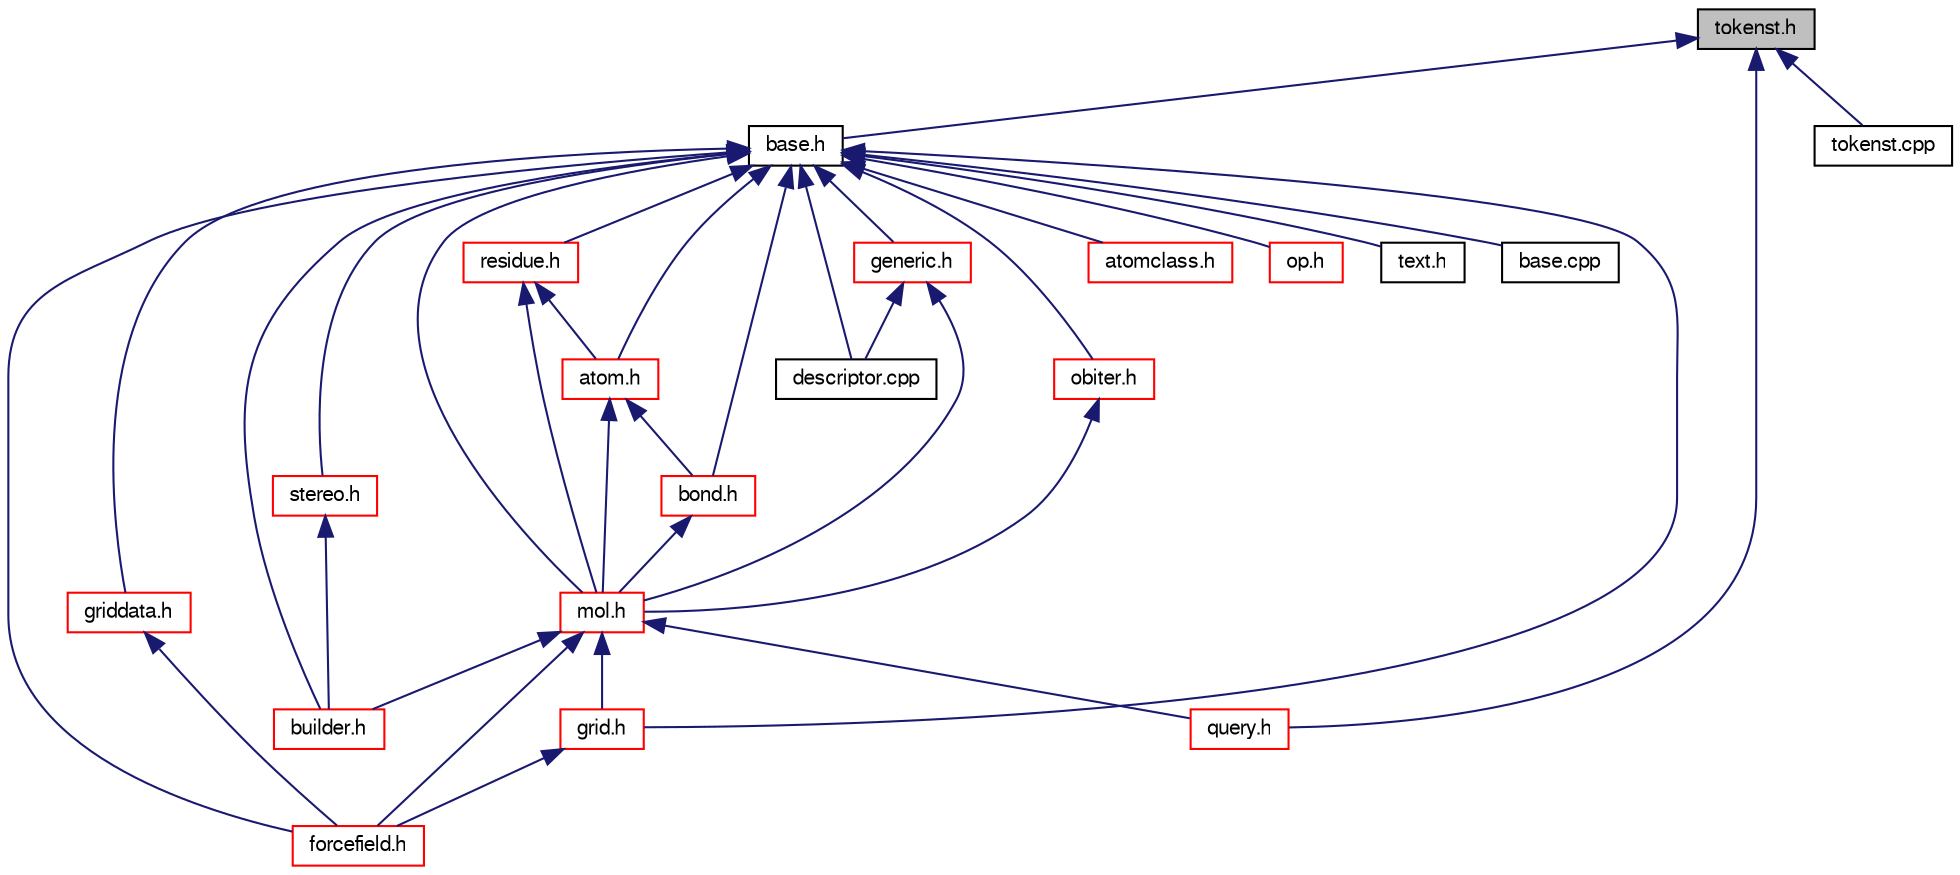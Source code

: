 digraph G
{
  edge [fontname="FreeSans",fontsize="10",labelfontname="FreeSans",labelfontsize="10"];
  node [fontname="FreeSans",fontsize="10",shape=record];
  Node1 [label="tokenst.h",height=0.2,width=0.4,color="black", fillcolor="grey75", style="filled" fontcolor="black"];
  Node1 -> Node2 [dir=back,color="midnightblue",fontsize="10",style="solid",fontname="FreeSans"];
  Node2 [label="base.h",height=0.2,width=0.4,color="black", fillcolor="white", style="filled",URL="$base_8h.shtml",tooltip="Base classes to build a graph."];
  Node2 -> Node3 [dir=back,color="midnightblue",fontsize="10",style="solid",fontname="FreeSans"];
  Node3 [label="atom.h",height=0.2,width=0.4,color="red", fillcolor="white", style="filled",URL="$atom_8h.shtml",tooltip="Handle atoms."];
  Node3 -> Node4 [dir=back,color="midnightblue",fontsize="10",style="solid",fontname="FreeSans"];
  Node4 [label="bond.h",height=0.2,width=0.4,color="red", fillcolor="white", style="filled",URL="$bond_8h.shtml",tooltip="Handle bonds."];
  Node4 -> Node5 [dir=back,color="midnightblue",fontsize="10",style="solid",fontname="FreeSans"];
  Node5 [label="mol.h",height=0.2,width=0.4,color="red", fillcolor="white", style="filled",URL="$mol_8h.shtml",tooltip="Handle molecules. Declarations of OBMol, OBAtom, OBBond, OBResidue. (the main header..."];
  Node5 -> Node6 [dir=back,color="midnightblue",fontsize="10",style="solid",fontname="FreeSans"];
  Node6 [label="builder.h",height=0.2,width=0.4,color="red", fillcolor="white", style="filled",URL="$builder_8h.shtml",tooltip="Class to build 3D structures."];
  Node5 -> Node7 [dir=back,color="midnightblue",fontsize="10",style="solid",fontname="FreeSans"];
  Node7 [label="forcefield.h",height=0.2,width=0.4,color="red", fillcolor="white", style="filled",URL="$forcefield_8h.shtml",tooltip="Handle forcefields."];
  Node5 -> Node8 [dir=back,color="midnightblue",fontsize="10",style="solid",fontname="FreeSans"];
  Node8 [label="grid.h",height=0.2,width=0.4,color="red", fillcolor="white", style="filled",URL="$grid_8h.shtml",tooltip="Handle grids of values."];
  Node8 -> Node7 [dir=back,color="midnightblue",fontsize="10",style="solid",fontname="FreeSans"];
  Node5 -> Node9 [dir=back,color="midnightblue",fontsize="10",style="solid",fontname="FreeSans"];
  Node9 [label="query.h",height=0.2,width=0.4,color="red", fillcolor="white", style="filled",URL="$query_8h.shtml"];
  Node3 -> Node5 [dir=back,color="midnightblue",fontsize="10",style="solid",fontname="FreeSans"];
  Node2 -> Node10 [dir=back,color="midnightblue",fontsize="10",style="solid",fontname="FreeSans"];
  Node10 [label="atomclass.h",height=0.2,width=0.4,color="red", fillcolor="white", style="filled",URL="$atomclass_8h.shtml",tooltip="Handle atom classes in reaction SMILES/SMIRKS."];
  Node2 -> Node4 [dir=back,color="midnightblue",fontsize="10",style="solid",fontname="FreeSans"];
  Node2 -> Node6 [dir=back,color="midnightblue",fontsize="10",style="solid",fontname="FreeSans"];
  Node2 -> Node7 [dir=back,color="midnightblue",fontsize="10",style="solid",fontname="FreeSans"];
  Node2 -> Node11 [dir=back,color="midnightblue",fontsize="10",style="solid",fontname="FreeSans"];
  Node11 [label="generic.h",height=0.2,width=0.4,color="red", fillcolor="white", style="filled",URL="$generic_8h.shtml",tooltip="Handle generic data classes. Custom data for atoms, bonds, etc."];
  Node11 -> Node5 [dir=back,color="midnightblue",fontsize="10",style="solid",fontname="FreeSans"];
  Node11 -> Node12 [dir=back,color="midnightblue",fontsize="10",style="solid",fontname="FreeSans"];
  Node12 [label="descriptor.cpp",height=0.2,width=0.4,color="black", fillcolor="white", style="filled",URL="$descriptor_8cpp.shtml",tooltip="Base class for molecular descriptors."];
  Node2 -> Node8 [dir=back,color="midnightblue",fontsize="10",style="solid",fontname="FreeSans"];
  Node2 -> Node13 [dir=back,color="midnightblue",fontsize="10",style="solid",fontname="FreeSans"];
  Node13 [label="griddata.h",height=0.2,width=0.4,color="red", fillcolor="white", style="filled",URL="$griddata_8h.shtml",tooltip="OBGenericData class to connect numeric grids (e.g., orbitals, electrostatic potential)..."];
  Node13 -> Node7 [dir=back,color="midnightblue",fontsize="10",style="solid",fontname="FreeSans"];
  Node2 -> Node5 [dir=back,color="midnightblue",fontsize="10",style="solid",fontname="FreeSans"];
  Node2 -> Node14 [dir=back,color="midnightblue",fontsize="10",style="solid",fontname="FreeSans"];
  Node14 [label="obiter.h",height=0.2,width=0.4,color="red", fillcolor="white", style="filled",URL="$obiter_8h.shtml",tooltip="STL-style iterators for Open Babel."];
  Node14 -> Node5 [dir=back,color="midnightblue",fontsize="10",style="solid",fontname="FreeSans"];
  Node2 -> Node15 [dir=back,color="midnightblue",fontsize="10",style="solid",fontname="FreeSans"];
  Node15 [label="op.h",height=0.2,width=0.4,color="red", fillcolor="white", style="filled",URL="$op_8h.shtml",tooltip="Base plugin class for operations on molecules."];
  Node2 -> Node16 [dir=back,color="midnightblue",fontsize="10",style="solid",fontname="FreeSans"];
  Node16 [label="residue.h",height=0.2,width=0.4,color="red", fillcolor="white", style="filled",URL="$residue_8h.shtml",tooltip="Defines for residue properties, names, etc."];
  Node16 -> Node3 [dir=back,color="midnightblue",fontsize="10",style="solid",fontname="FreeSans"];
  Node16 -> Node5 [dir=back,color="midnightblue",fontsize="10",style="solid",fontname="FreeSans"];
  Node2 -> Node17 [dir=back,color="midnightblue",fontsize="10",style="solid",fontname="FreeSans"];
  Node17 [label="text.h",height=0.2,width=0.4,color="black", fillcolor="white", style="filled",URL="$text_8h.shtml"];
  Node2 -> Node18 [dir=back,color="midnightblue",fontsize="10",style="solid",fontname="FreeSans"];
  Node18 [label="stereo.h",height=0.2,width=0.4,color="red", fillcolor="white", style="filled",URL="$stereo_8h.shtml"];
  Node18 -> Node6 [dir=back,color="midnightblue",fontsize="10",style="solid",fontname="FreeSans"];
  Node2 -> Node19 [dir=back,color="midnightblue",fontsize="10",style="solid",fontname="FreeSans"];
  Node19 [label="base.cpp",height=0.2,width=0.4,color="black", fillcolor="white", style="filled",URL="$base_8cpp.shtml",tooltip="Implementation of base classes."];
  Node2 -> Node12 [dir=back,color="midnightblue",fontsize="10",style="solid",fontname="FreeSans"];
  Node1 -> Node9 [dir=back,color="midnightblue",fontsize="10",style="solid",fontname="FreeSans"];
  Node1 -> Node20 [dir=back,color="midnightblue",fontsize="10",style="solid",fontname="FreeSans"];
  Node20 [label="tokenst.cpp",height=0.2,width=0.4,color="black", fillcolor="white", style="filled",URL="$tokenst_8cpp.shtml",tooltip="Tokenize a string."];
}
